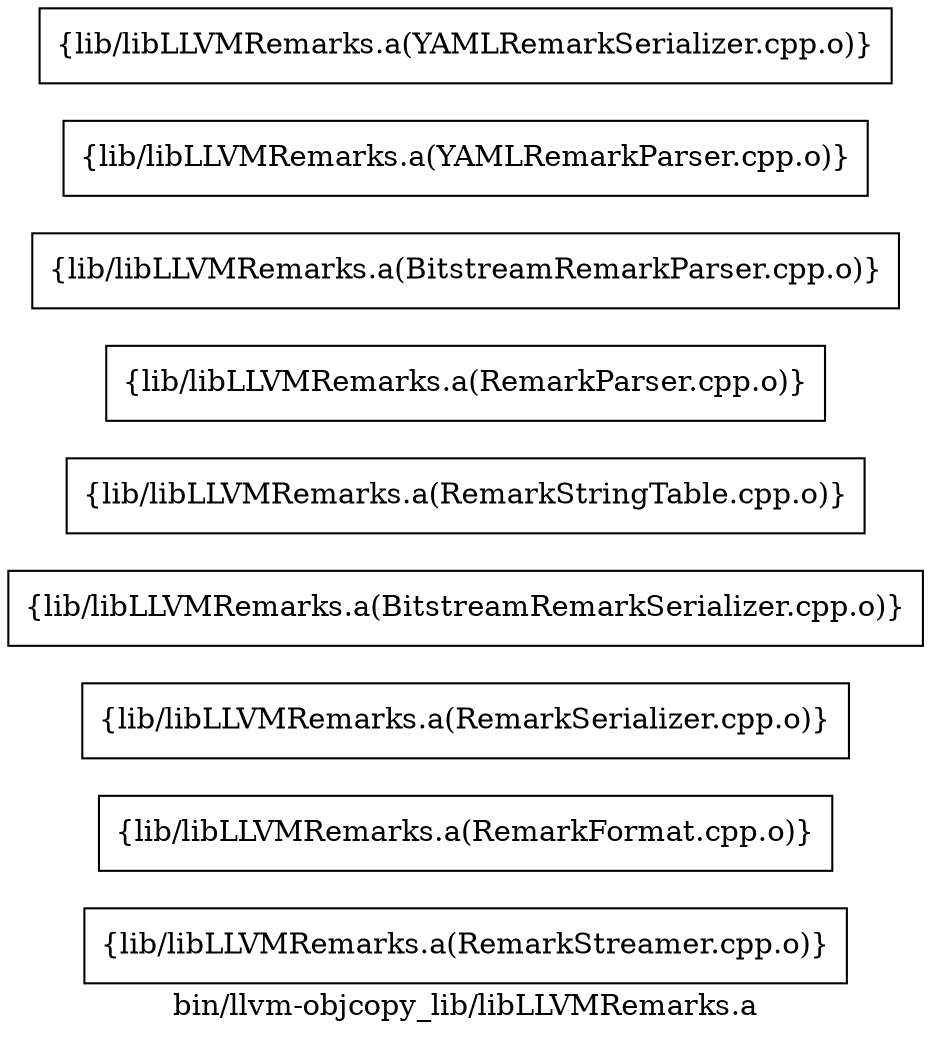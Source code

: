 digraph "bin/llvm-objcopy_lib/libLLVMRemarks.a" {
	label="bin/llvm-objcopy_lib/libLLVMRemarks.a";
	rankdir=LR;

	Node0x563a265dd338 [shape=record,shape=box,group=0,label="{lib/libLLVMRemarks.a(RemarkStreamer.cpp.o)}"];
	Node0x563a265de698 [shape=record,shape=box,group=0,label="{lib/libLLVMRemarks.a(RemarkFormat.cpp.o)}"];
	Node0x563a265ddf68 [shape=record,shape=box,group=0,label="{lib/libLLVMRemarks.a(RemarkSerializer.cpp.o)}"];
	Node0x563a265dd888 [shape=record,shape=box,group=0,label="{lib/libLLVMRemarks.a(BitstreamRemarkSerializer.cpp.o)}"];
	Node0x563a265dcc08 [shape=record,shape=box,group=0,label="{lib/libLLVMRemarks.a(RemarkStringTable.cpp.o)}"];
	Node0x563a265dc618 [shape=record,shape=box,group=0,label="{lib/libLLVMRemarks.a(RemarkParser.cpp.o)}"];
	Node0x563a265dbcb8 [shape=record,shape=box,group=0,label="{lib/libLLVMRemarks.a(BitstreamRemarkParser.cpp.o)}"];
	Node0x563a265db8a8 [shape=record,shape=box,group=0,label="{lib/libLLVMRemarks.a(YAMLRemarkParser.cpp.o)}"];
	Node0x563a265e5218 [shape=record,shape=box,group=0,label="{lib/libLLVMRemarks.a(YAMLRemarkSerializer.cpp.o)}"];
}
